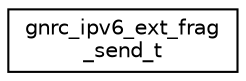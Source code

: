 digraph "Graphical Class Hierarchy"
{
 // LATEX_PDF_SIZE
  edge [fontname="Helvetica",fontsize="10",labelfontname="Helvetica",labelfontsize="10"];
  node [fontname="Helvetica",fontsize="10",shape=record];
  rankdir="LR";
  Node0 [label="gnrc_ipv6_ext_frag\l_send_t",height=0.2,width=0.4,color="black", fillcolor="white", style="filled",URL="$structgnrc__ipv6__ext__frag__send__t.html",tooltip="Fragmentation send buffer type."];
}

